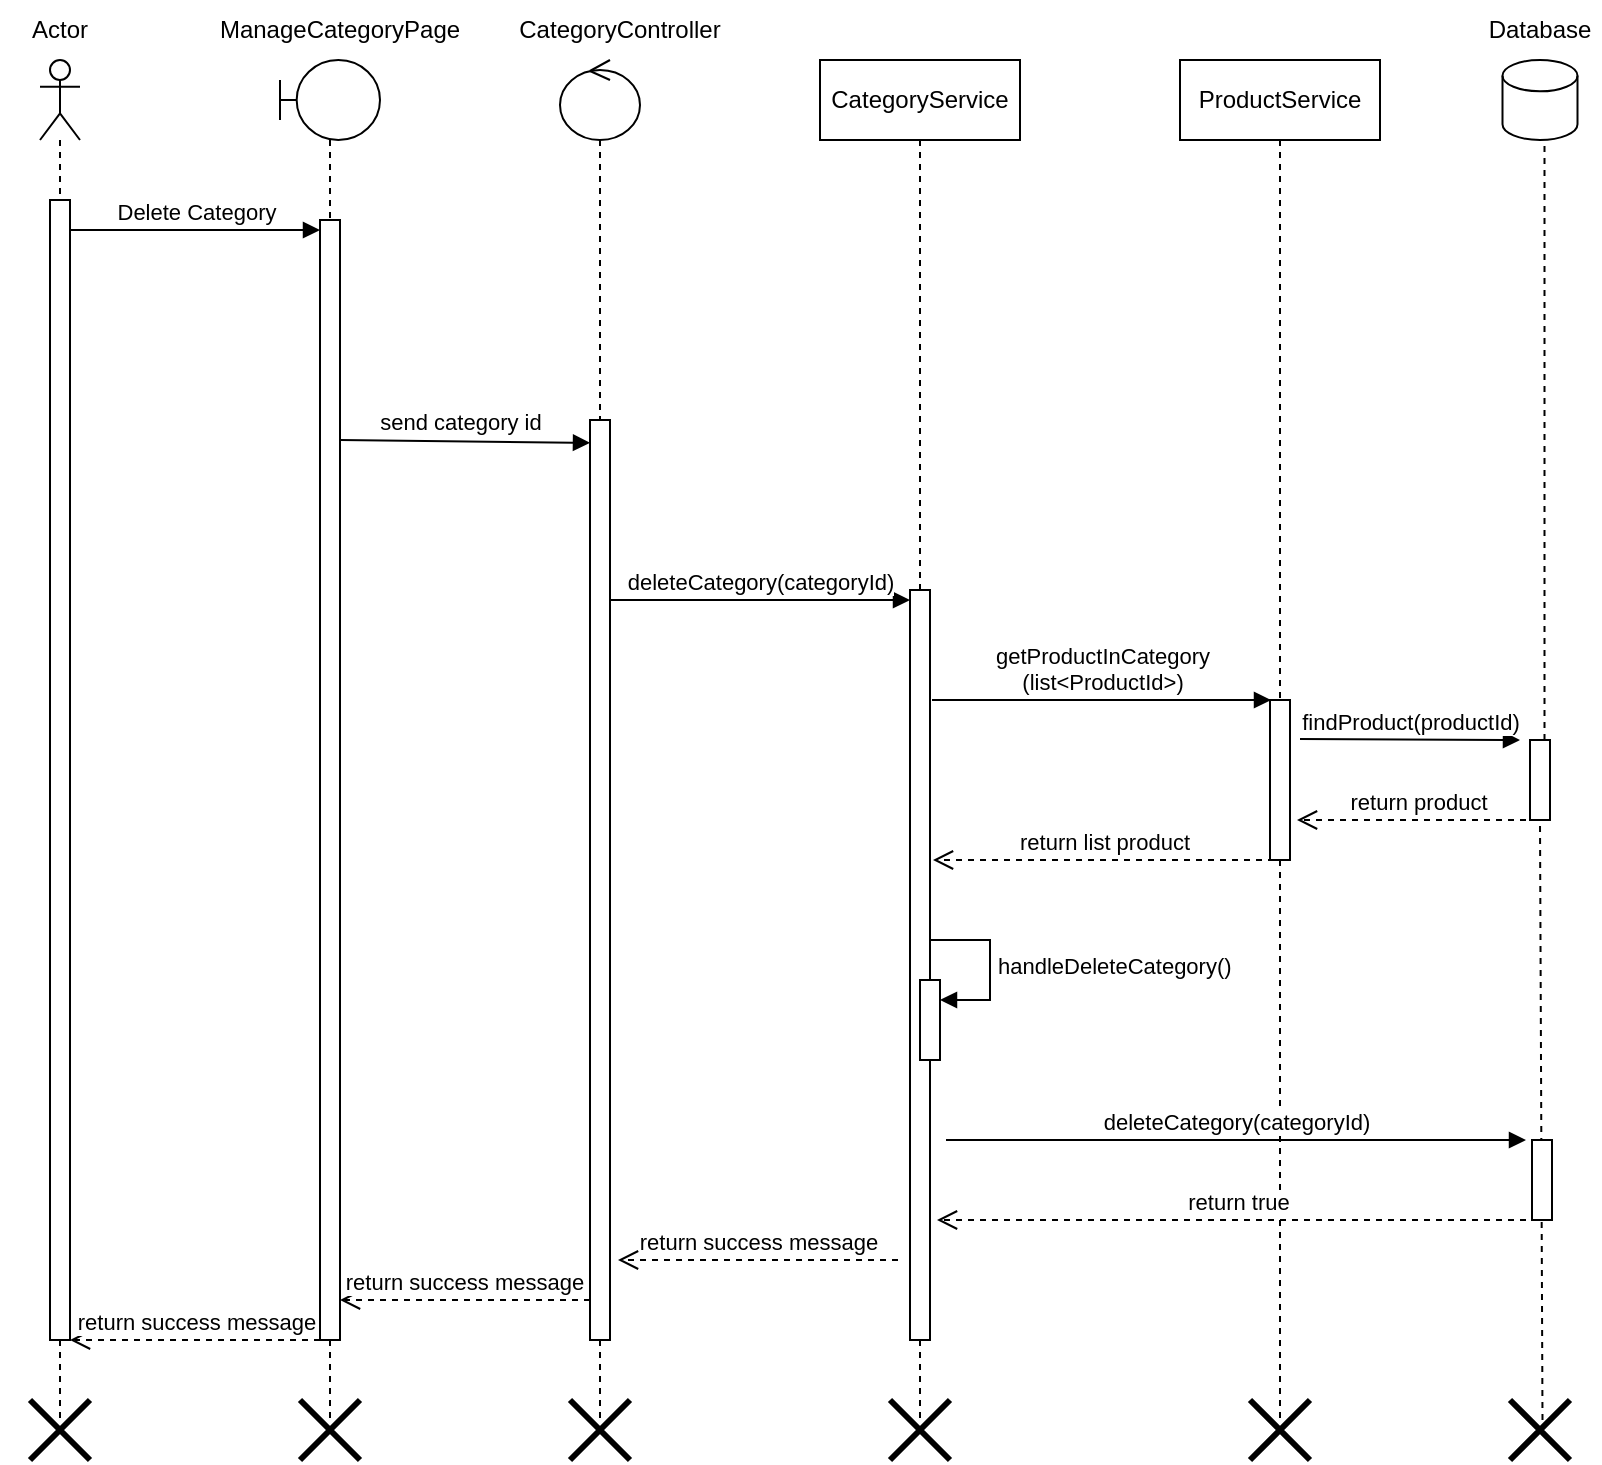 <mxfile version="22.1.16" type="device">
  <diagram name="Page-1" id="9KK9zCkutjYJ6-uwmnWF">
    <mxGraphModel dx="1050" dy="638" grid="1" gridSize="10" guides="1" tooltips="1" connect="1" arrows="1" fold="1" page="1" pageScale="1" pageWidth="850" pageHeight="1100" background="#ffffff" math="0" shadow="0">
      <root>
        <mxCell id="0" />
        <mxCell id="1" parent="0" />
        <mxCell id="oYbW9BHKW6rPGXkPSTbu-1" value="" style="shape=umlLifeline;perimeter=lifelinePerimeter;whiteSpace=wrap;html=1;container=1;dropTarget=0;collapsible=0;recursiveResize=0;outlineConnect=0;portConstraint=eastwest;newEdgeStyle={&quot;curved&quot;:0,&quot;rounded&quot;:0};participant=umlActor;" parent="1" vertex="1">
          <mxGeometry x="70" y="80" width="20" height="680" as="geometry" />
        </mxCell>
        <mxCell id="oYbW9BHKW6rPGXkPSTbu-2" value="" style="html=1;points=[[0,0,0,0,5],[0,1,0,0,-5],[1,0,0,0,5],[1,1,0,0,-5]];perimeter=orthogonalPerimeter;outlineConnect=0;targetShapes=umlLifeline;portConstraint=eastwest;newEdgeStyle={&quot;curved&quot;:0,&quot;rounded&quot;:0};" parent="oYbW9BHKW6rPGXkPSTbu-1" vertex="1">
          <mxGeometry x="5" y="70" width="10" height="570" as="geometry" />
        </mxCell>
        <mxCell id="oYbW9BHKW6rPGXkPSTbu-3" value="Actor" style="text;html=1;strokeColor=none;fillColor=none;align=center;verticalAlign=middle;whiteSpace=wrap;rounded=0;" parent="1" vertex="1">
          <mxGeometry x="50" y="50" width="60" height="30" as="geometry" />
        </mxCell>
        <mxCell id="oYbW9BHKW6rPGXkPSTbu-4" value="" style="shape=umlLifeline;perimeter=lifelinePerimeter;whiteSpace=wrap;html=1;container=1;dropTarget=0;collapsible=0;recursiveResize=0;outlineConnect=0;portConstraint=eastwest;newEdgeStyle={&quot;curved&quot;:0,&quot;rounded&quot;:0};participant=umlBoundary;" parent="1" vertex="1">
          <mxGeometry x="190" y="80" width="50" height="680" as="geometry" />
        </mxCell>
        <mxCell id="oYbW9BHKW6rPGXkPSTbu-5" value="" style="html=1;points=[[0,0,0,0,5],[0,1,0,0,-5],[1,0,0,0,5],[1,1,0,0,-5]];perimeter=orthogonalPerimeter;outlineConnect=0;targetShapes=umlLifeline;portConstraint=eastwest;newEdgeStyle={&quot;curved&quot;:0,&quot;rounded&quot;:0};" parent="oYbW9BHKW6rPGXkPSTbu-4" vertex="1">
          <mxGeometry x="20" y="80" width="10" height="560" as="geometry" />
        </mxCell>
        <mxCell id="oYbW9BHKW6rPGXkPSTbu-8" value="ManageCategoryPage" style="text;html=1;strokeColor=none;fillColor=none;align=center;verticalAlign=middle;whiteSpace=wrap;rounded=0;" parent="1" vertex="1">
          <mxGeometry x="190" y="50" width="60" height="30" as="geometry" />
        </mxCell>
        <mxCell id="oYbW9BHKW6rPGXkPSTbu-9" value="Delete Category" style="html=1;verticalAlign=bottom;startArrow=none;endArrow=block;startSize=8;curved=0;rounded=0;entryX=0;entryY=0;entryDx=0;entryDy=5;startFill=0;" parent="1" source="oYbW9BHKW6rPGXkPSTbu-2" target="oYbW9BHKW6rPGXkPSTbu-5" edge="1">
          <mxGeometry relative="1" as="geometry">
            <mxPoint x="90" y="165" as="sourcePoint" />
          </mxGeometry>
        </mxCell>
        <mxCell id="oYbW9BHKW6rPGXkPSTbu-10" value="send category id" style="html=1;verticalAlign=bottom;startArrow=none;endArrow=block;startSize=8;curved=0;rounded=0;entryX=0;entryY=0.063;entryDx=0;entryDy=0;entryPerimeter=0;startFill=0;" parent="1" edge="1">
          <mxGeometry x="-0.04" y="1" relative="1" as="geometry">
            <mxPoint x="220" y="270" as="sourcePoint" />
            <mxPoint x="345" y="271.42" as="targetPoint" />
            <mxPoint as="offset" />
          </mxGeometry>
        </mxCell>
        <mxCell id="oYbW9BHKW6rPGXkPSTbu-11" value="" style="shape=umlLifeline;perimeter=lifelinePerimeter;whiteSpace=wrap;html=1;container=1;dropTarget=0;collapsible=0;recursiveResize=0;outlineConnect=0;portConstraint=eastwest;newEdgeStyle={&quot;curved&quot;:0,&quot;rounded&quot;:0};participant=umlControl;" parent="1" vertex="1">
          <mxGeometry x="330" y="80" width="40" height="680" as="geometry" />
        </mxCell>
        <mxCell id="oYbW9BHKW6rPGXkPSTbu-12" value="" style="html=1;points=[[0,0,0,0,5],[0,1,0,0,-5],[1,0,0,0,5],[1,1,0,0,-5]];perimeter=orthogonalPerimeter;outlineConnect=0;targetShapes=umlLifeline;portConstraint=eastwest;newEdgeStyle={&quot;curved&quot;:0,&quot;rounded&quot;:0};" parent="oYbW9BHKW6rPGXkPSTbu-11" vertex="1">
          <mxGeometry x="15" y="180" width="10" height="460" as="geometry" />
        </mxCell>
        <mxCell id="oYbW9BHKW6rPGXkPSTbu-15" value="CategoryController" style="text;html=1;strokeColor=none;fillColor=none;align=center;verticalAlign=middle;whiteSpace=wrap;rounded=0;" parent="1" vertex="1">
          <mxGeometry x="330" y="50" width="60" height="30" as="geometry" />
        </mxCell>
        <mxCell id="oYbW9BHKW6rPGXkPSTbu-16" value="CategoryService" style="shape=umlLifeline;perimeter=lifelinePerimeter;whiteSpace=wrap;html=1;container=1;dropTarget=0;collapsible=0;recursiveResize=0;outlineConnect=0;portConstraint=eastwest;newEdgeStyle={&quot;curved&quot;:0,&quot;rounded&quot;:0};" parent="1" vertex="1">
          <mxGeometry x="460" y="80" width="100" height="680" as="geometry" />
        </mxCell>
        <mxCell id="oYbW9BHKW6rPGXkPSTbu-17" value="" style="html=1;points=[[0,0,0,0,5],[0,1,0,0,-5],[1,0,0,0,5],[1,1,0,0,-5]];perimeter=orthogonalPerimeter;outlineConnect=0;targetShapes=umlLifeline;portConstraint=eastwest;newEdgeStyle={&quot;curved&quot;:0,&quot;rounded&quot;:0};" parent="oYbW9BHKW6rPGXkPSTbu-16" vertex="1">
          <mxGeometry x="45" y="265" width="10" height="375" as="geometry" />
        </mxCell>
        <mxCell id="6APPiKb7LS3P23aZYywW-7" value="" style="html=1;points=[[0,0,0,0,5],[0,1,0,0,-5],[1,0,0,0,5],[1,1,0,0,-5]];perimeter=orthogonalPerimeter;outlineConnect=0;targetShapes=umlLifeline;portConstraint=eastwest;newEdgeStyle={&quot;curved&quot;:0,&quot;rounded&quot;:0};" vertex="1" parent="oYbW9BHKW6rPGXkPSTbu-16">
          <mxGeometry x="50" y="460" width="10" height="40" as="geometry" />
        </mxCell>
        <mxCell id="6APPiKb7LS3P23aZYywW-8" value="handleDeleteCategory()" style="html=1;align=left;spacingLeft=2;endArrow=block;rounded=0;edgeStyle=orthogonalEdgeStyle;curved=0;rounded=0;" edge="1" target="6APPiKb7LS3P23aZYywW-7" parent="oYbW9BHKW6rPGXkPSTbu-16">
          <mxGeometry relative="1" as="geometry">
            <mxPoint x="55" y="440" as="sourcePoint" />
            <Array as="points">
              <mxPoint x="85" y="470" />
            </Array>
          </mxGeometry>
        </mxCell>
        <mxCell id="oYbW9BHKW6rPGXkPSTbu-18" value="deleteCategory(categoryId)" style="html=1;verticalAlign=bottom;startArrow=none;endArrow=block;startSize=8;curved=0;rounded=0;entryX=0;entryY=0;entryDx=0;entryDy=5;startFill=0;" parent="1" source="oYbW9BHKW6rPGXkPSTbu-12" target="oYbW9BHKW6rPGXkPSTbu-17" edge="1">
          <mxGeometry relative="1" as="geometry">
            <mxPoint x="435" y="350" as="sourcePoint" />
          </mxGeometry>
        </mxCell>
        <mxCell id="oYbW9BHKW6rPGXkPSTbu-30" value="return success message" style="html=1;verticalAlign=bottom;endArrow=open;dashed=1;endSize=8;curved=0;rounded=0;" parent="1" edge="1">
          <mxGeometry x="0.004" relative="1" as="geometry">
            <mxPoint x="359" y="680" as="targetPoint" />
            <mxPoint x="499" y="680" as="sourcePoint" />
            <mxPoint as="offset" />
          </mxGeometry>
        </mxCell>
        <mxCell id="oYbW9BHKW6rPGXkPSTbu-31" value="return success message" style="html=1;verticalAlign=bottom;endArrow=open;dashed=1;endSize=8;curved=0;rounded=0;" parent="1" edge="1">
          <mxGeometry x="0.008" relative="1" as="geometry">
            <mxPoint x="220" y="700" as="targetPoint" />
            <mxPoint x="345" y="700" as="sourcePoint" />
            <mxPoint as="offset" />
          </mxGeometry>
        </mxCell>
        <mxCell id="oYbW9BHKW6rPGXkPSTbu-32" value="return success message" style="html=1;verticalAlign=bottom;endArrow=open;dashed=1;endSize=8;curved=0;rounded=0;" parent="1" edge="1">
          <mxGeometry relative="1" as="geometry">
            <mxPoint x="210" y="720" as="sourcePoint" />
            <mxPoint x="85" y="720" as="targetPoint" />
          </mxGeometry>
        </mxCell>
        <mxCell id="oYbW9BHKW6rPGXkPSTbu-39" value="" style="shape=cylinder3;whiteSpace=wrap;html=1;boundedLbl=1;backgroundOutline=1;size=7.833;" parent="1" vertex="1">
          <mxGeometry x="801.25" y="80" width="37.5" height="40" as="geometry" />
        </mxCell>
        <mxCell id="oYbW9BHKW6rPGXkPSTbu-40" value="" style="endArrow=none;dashed=1;html=1;rounded=0;entryX=0.5;entryY=1;entryDx=0;entryDy=0;entryPerimeter=0;" parent="1" source="mhscMTKuZYYwsaxTIH_v-7" edge="1">
          <mxGeometry width="50" height="50" relative="1" as="geometry">
            <mxPoint x="822.25" y="1001" as="sourcePoint" />
            <mxPoint x="822.25" y="121" as="targetPoint" />
          </mxGeometry>
        </mxCell>
        <mxCell id="oYbW9BHKW6rPGXkPSTbu-41" value="Database" style="text;html=1;strokeColor=none;fillColor=none;align=center;verticalAlign=middle;whiteSpace=wrap;rounded=0;" parent="1" vertex="1">
          <mxGeometry x="790" y="50" width="60" height="30" as="geometry" />
        </mxCell>
        <mxCell id="oYbW9BHKW6rPGXkPSTbu-42" value="" style="shape=umlDestroy;whiteSpace=wrap;html=1;strokeWidth=3;targetShapes=umlLifeline;" parent="1" vertex="1">
          <mxGeometry x="805" y="750" width="30" height="30" as="geometry" />
        </mxCell>
        <mxCell id="6Z-OR4mqL3u61Qj2kpZO-2" value="" style="endArrow=none;dashed=1;html=1;rounded=0;entryX=0.5;entryY=1;entryDx=0;entryDy=0;entryPerimeter=0;" parent="1" target="mhscMTKuZYYwsaxTIH_v-7" edge="1">
          <mxGeometry width="50" height="50" relative="1" as="geometry">
            <mxPoint x="821.25" y="760" as="sourcePoint" />
            <mxPoint x="822.25" y="121" as="targetPoint" />
          </mxGeometry>
        </mxCell>
        <mxCell id="mhscMTKuZYYwsaxTIH_v-7" value="" style="html=1;points=[[0,0,0,0,5],[0,1,0,0,-5],[1,0,0,0,5],[1,1,0,0,-5]];perimeter=orthogonalPerimeter;outlineConnect=0;targetShapes=umlLifeline;portConstraint=eastwest;newEdgeStyle={&quot;curved&quot;:0,&quot;rounded&quot;:0};" parent="1" vertex="1">
          <mxGeometry x="815" y="420" width="10" height="40" as="geometry" />
        </mxCell>
        <mxCell id="6Z-OR4mqL3u61Qj2kpZO-3" value="" style="shape=umlDestroy;whiteSpace=wrap;html=1;strokeWidth=3;targetShapes=umlLifeline;" parent="1" vertex="1">
          <mxGeometry x="495" y="750" width="30" height="30" as="geometry" />
        </mxCell>
        <mxCell id="6Z-OR4mqL3u61Qj2kpZO-4" value="" style="shape=umlDestroy;whiteSpace=wrap;html=1;strokeWidth=3;targetShapes=umlLifeline;" parent="1" vertex="1">
          <mxGeometry x="335" y="750" width="30" height="30" as="geometry" />
        </mxCell>
        <mxCell id="6Z-OR4mqL3u61Qj2kpZO-5" value="" style="shape=umlDestroy;whiteSpace=wrap;html=1;strokeWidth=3;targetShapes=umlLifeline;" parent="1" vertex="1">
          <mxGeometry x="200" y="750" width="30" height="30" as="geometry" />
        </mxCell>
        <mxCell id="6Z-OR4mqL3u61Qj2kpZO-6" value="" style="shape=umlDestroy;whiteSpace=wrap;html=1;strokeWidth=3;targetShapes=umlLifeline;" parent="1" vertex="1">
          <mxGeometry x="65" y="750" width="30" height="30" as="geometry" />
        </mxCell>
        <mxCell id="6APPiKb7LS3P23aZYywW-1" value="ProductService" style="shape=umlLifeline;perimeter=lifelinePerimeter;whiteSpace=wrap;html=1;container=1;dropTarget=0;collapsible=0;recursiveResize=0;outlineConnect=0;portConstraint=eastwest;newEdgeStyle={&quot;curved&quot;:0,&quot;rounded&quot;:0};" vertex="1" parent="1">
          <mxGeometry x="640" y="80" width="100" height="680" as="geometry" />
        </mxCell>
        <mxCell id="6APPiKb7LS3P23aZYywW-2" value="" style="html=1;points=[[0,0,0,0,5],[0,1,0,0,-5],[1,0,0,0,5],[1,1,0,0,-5]];perimeter=orthogonalPerimeter;outlineConnect=0;targetShapes=umlLifeline;portConstraint=eastwest;newEdgeStyle={&quot;curved&quot;:0,&quot;rounded&quot;:0};" vertex="1" parent="6APPiKb7LS3P23aZYywW-1">
          <mxGeometry x="45" y="320" width="10" height="80" as="geometry" />
        </mxCell>
        <mxCell id="6APPiKb7LS3P23aZYywW-3" value="" style="shape=umlDestroy;whiteSpace=wrap;html=1;strokeWidth=3;targetShapes=umlLifeline;" vertex="1" parent="1">
          <mxGeometry x="675" y="750" width="30" height="30" as="geometry" />
        </mxCell>
        <mxCell id="6APPiKb7LS3P23aZYywW-5" value="getProductInCategory&lt;br&gt;(list&amp;lt;ProductId&amp;gt;)" style="html=1;verticalAlign=bottom;startArrow=none;endArrow=block;startSize=8;curved=0;rounded=0;startFill=0;" edge="1" parent="1">
          <mxGeometry relative="1" as="geometry">
            <mxPoint x="516" y="400" as="sourcePoint" />
            <mxPoint x="685.5" y="400" as="targetPoint" />
          </mxGeometry>
        </mxCell>
        <mxCell id="6APPiKb7LS3P23aZYywW-6" value="return list product" style="html=1;verticalAlign=bottom;endArrow=open;dashed=1;endSize=8;curved=0;rounded=0;" edge="1" parent="1">
          <mxGeometry relative="1" as="geometry">
            <mxPoint x="687" y="480" as="sourcePoint" />
            <mxPoint x="516.5" y="480" as="targetPoint" />
          </mxGeometry>
        </mxCell>
        <mxCell id="6APPiKb7LS3P23aZYywW-9" value="findProduct(productId)" style="html=1;verticalAlign=bottom;startArrow=none;endArrow=block;startSize=8;curved=0;rounded=0;startFill=0;" edge="1" parent="1">
          <mxGeometry relative="1" as="geometry">
            <mxPoint x="700" y="419.5" as="sourcePoint" />
            <mxPoint x="810" y="420" as="targetPoint" />
          </mxGeometry>
        </mxCell>
        <mxCell id="6APPiKb7LS3P23aZYywW-10" value="return product" style="html=1;verticalAlign=bottom;endArrow=open;dashed=1;endSize=8;curved=0;rounded=0;" edge="1" parent="1">
          <mxGeometry relative="1" as="geometry">
            <mxPoint x="819" y="460" as="sourcePoint" />
            <mxPoint x="698.5" y="460" as="targetPoint" />
          </mxGeometry>
        </mxCell>
        <mxCell id="6APPiKb7LS3P23aZYywW-11" value="deleteCategory(categoryId)" style="html=1;verticalAlign=bottom;startArrow=none;endArrow=block;startSize=8;curved=0;rounded=0;startFill=0;" edge="1" parent="1">
          <mxGeometry relative="1" as="geometry">
            <mxPoint x="523" y="620" as="sourcePoint" />
            <mxPoint x="813" y="620" as="targetPoint" />
          </mxGeometry>
        </mxCell>
        <mxCell id="6APPiKb7LS3P23aZYywW-14" value="" style="html=1;points=[[0,0,0,0,5],[0,1,0,0,-5],[1,0,0,0,5],[1,1,0,0,-5]];perimeter=orthogonalPerimeter;outlineConnect=0;targetShapes=umlLifeline;portConstraint=eastwest;newEdgeStyle={&quot;curved&quot;:0,&quot;rounded&quot;:0};" vertex="1" parent="1">
          <mxGeometry x="816" y="620" width="10" height="40" as="geometry" />
        </mxCell>
        <mxCell id="6APPiKb7LS3P23aZYywW-15" value="return true" style="html=1;verticalAlign=bottom;endArrow=open;dashed=1;endSize=8;curved=0;rounded=0;" edge="1" parent="1">
          <mxGeometry relative="1" as="geometry">
            <mxPoint x="819" y="660" as="sourcePoint" />
            <mxPoint x="518.5" y="660" as="targetPoint" />
          </mxGeometry>
        </mxCell>
      </root>
    </mxGraphModel>
  </diagram>
</mxfile>

